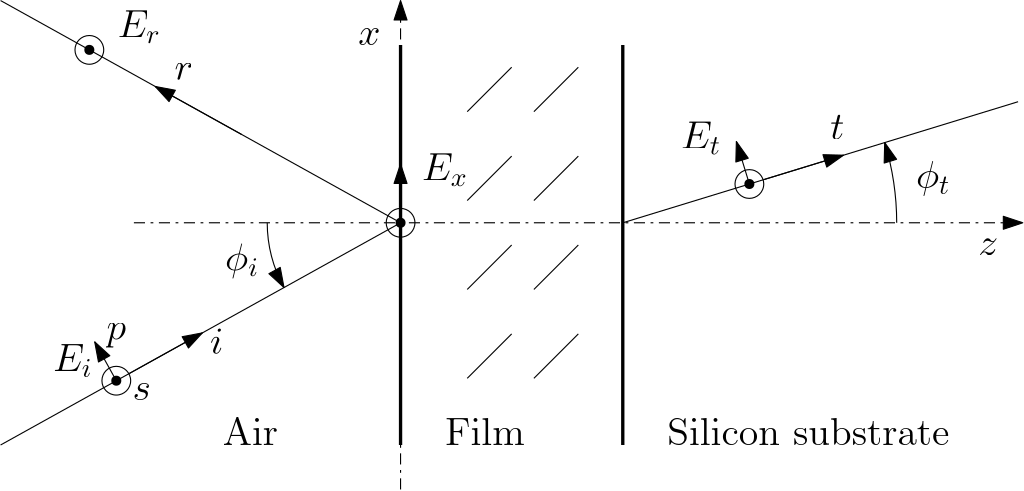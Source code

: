 <?xml version="1.0"?>
<!DOCTYPE ipe SYSTEM "ipe.dtd">
<ipe version="70005" creator="Ipe 7.1.2">
<info created="D:20120629224850" modified="D:20120710151950"/>
<ipestyle name="basic">
<symbol name="arrow/arc(spx)">
<path stroke="sym-stroke" fill="sym-stroke" pen="sym-pen">
0 0 m
-1 0.333 l
-1 -0.333 l
h
</path>
</symbol>
<symbol name="arrow/farc(spx)">
<path stroke="sym-stroke" fill="white" pen="sym-pen">
0 0 m
-1 0.333 l
-1 -0.333 l
h
</path>
</symbol>
<symbol name="mark/circle(sx)" transformations="translations">
<path fill="sym-stroke">
0.6 0 0 0.6 0 0 e
0.4 0 0 0.4 0 0 e
</path>
</symbol>
<symbol name="mark/disk(sx)" transformations="translations">
<path fill="sym-stroke">
0.6 0 0 0.6 0 0 e
</path>
</symbol>
<symbol name="mark/fdisk(sfx)" transformations="translations">
<group>
<path fill="sym-fill">
0.5 0 0 0.5 0 0 e
</path>
<path fill="sym-stroke" fillrule="eofill">
0.6 0 0 0.6 0 0 e
0.4 0 0 0.4 0 0 e
</path>
</group>
</symbol>
<symbol name="mark/box(sx)" transformations="translations">
<path fill="sym-stroke" fillrule="eofill">
-0.6 -0.6 m
0.6 -0.6 l
0.6 0.6 l
-0.6 0.6 l
h
-0.4 -0.4 m
0.4 -0.4 l
0.4 0.4 l
-0.4 0.4 l
h
</path>
</symbol>
<symbol name="mark/square(sx)" transformations="translations">
<path fill="sym-stroke">
-0.6 -0.6 m
0.6 -0.6 l
0.6 0.6 l
-0.6 0.6 l
h
</path>
</symbol>
<symbol name="mark/fsquare(sfx)" transformations="translations">
<group>
<path fill="sym-fill">
-0.5 -0.5 m
0.5 -0.5 l
0.5 0.5 l
-0.5 0.5 l
h
</path>
<path fill="sym-stroke" fillrule="eofill">
-0.6 -0.6 m
0.6 -0.6 l
0.6 0.6 l
-0.6 0.6 l
h
-0.4 -0.4 m
0.4 -0.4 l
0.4 0.4 l
-0.4 0.4 l
h
</path>
</group>
</symbol>
<symbol name="mark/cross(sx)" transformations="translations">
<group>
<path fill="sym-stroke">
-0.43 -0.57 m
0.57 0.43 l
0.43 0.57 l
-0.57 -0.43 l
h
</path>
<path fill="sym-stroke">
-0.43 0.57 m
0.57 -0.43 l
0.43 -0.57 l
-0.57 0.43 l
h
</path>
</group>
</symbol>
<symbol name="arrow/fnormal(spx)">
<path stroke="sym-stroke" fill="white" pen="sym-pen">
0 0 m
-1 0.333 l
-1 -0.333 l
h
</path>
</symbol>
<symbol name="arrow/pointed(spx)">
<path stroke="sym-stroke" fill="sym-stroke" pen="sym-pen">
0 0 m
-1 0.333 l
-0.8 0 l
-1 -0.333 l
h
</path>
</symbol>
<symbol name="arrow/fpointed(spx)">
<path stroke="sym-stroke" fill="white" pen="sym-pen">
0 0 m
-1 0.333 l
-0.8 0 l
-1 -0.333 l
h
</path>
</symbol>
<symbol name="arrow/linear(spx)">
<path stroke="sym-stroke" pen="sym-pen">
-1 0.333 m
0 0 l
-1 -0.333 l
</path>
</symbol>
<symbol name="arrow/fdouble(spx)">
<path stroke="sym-stroke" fill="white" pen="sym-pen">
0 0 m
-1 0.333 l
-1 -0.333 l
h
-1 0 m
-2 0.333 l
-2 -0.333 l
h
</path>
</symbol>
<symbol name="arrow/double(spx)">
<path stroke="sym-stroke" fill="sym-stroke" pen="sym-pen">
0 0 m
-1 0.333 l
-1 -0.333 l
h
-1 0 m
-2 0.333 l
-2 -0.333 l
h
</path>
</symbol>
<pen name="heavier" value="0.8"/>
<pen name="fat" value="1.2"/>
<pen name="ultrafat" value="2"/>
<symbolsize name="large" value="5"/>
<symbolsize name="small" value="2"/>
<symbolsize name="tiny" value="1.1"/>
<arrowsize name="large" value="10"/>
<arrowsize name="small" value="5"/>
<arrowsize name="tiny" value="3"/>
<color name="red" value="1 0 0"/>
<color name="green" value="0 1 0"/>
<color name="blue" value="0 0 1"/>
<color name="yellow" value="1 1 0"/>
<color name="orange" value="1 0.647 0"/>
<color name="gold" value="1 0.843 0"/>
<color name="purple" value="0.627 0.125 0.941"/>
<color name="gray" value="0.745"/>
<color name="brown" value="0.647 0.165 0.165"/>
<color name="navy" value="0 0 0.502"/>
<color name="pink" value="1 0.753 0.796"/>
<color name="seagreen" value="0.18 0.545 0.341"/>
<color name="turquoise" value="0.251 0.878 0.816"/>
<color name="violet" value="0.933 0.51 0.933"/>
<color name="darkblue" value="0 0 0.545"/>
<color name="darkcyan" value="0 0.545 0.545"/>
<color name="darkgray" value="0.663"/>
<color name="darkgreen" value="0 0.392 0"/>
<color name="darkmagenta" value="0.545 0 0.545"/>
<color name="darkorange" value="1 0.549 0"/>
<color name="darkred" value="0.545 0 0"/>
<color name="lightblue" value="0.678 0.847 0.902"/>
<color name="lightcyan" value="0.878 1 1"/>
<color name="lightgray" value="0.827"/>
<color name="lightgreen" value="0.565 0.933 0.565"/>
<color name="lightyellow" value="1 1 0.878"/>
<dashstyle name="dashed" value="[4] 0"/>
<dashstyle name="dotted" value="[1 3] 0"/>
<dashstyle name="dash dotted" value="[4 2 1 2] 0"/>
<dashstyle name="dash dot dotted" value="[4 2 1 2 1 2] 0"/>
<textsize name="large" value="\large"/>
<textsize name="small" value="\small"/>
<textsize name="tiny" value="\tiny"/>
<textsize name="Large" value="\Large"/>
<textsize name="LARGE" value="\LARGE"/>
<textsize name="huge" value="\huge"/>
<textsize name="Huge" value="\Huge"/>
<textsize name="footnote" value="\footnotesize"/>
<textstyle name="center" begin="\begin{center}" end="\end{center}"/>
<textstyle name="itemize" begin="\begin{itemize}" end="\end{itemize}"/>
<textstyle name="item" begin="\begin{itemize}\item{}" end="\end{itemize}"/>
<gridsize name="4 pts" value="4"/>
<gridsize name="8 pts (~3 mm)" value="8"/>
<gridsize name="16 pts (~6 mm)" value="16"/>
<gridsize name="32 pts (~12 mm)" value="32"/>
<gridsize name="10 pts (~3.5 mm)" value="10"/>
<gridsize name="20 pts (~7 mm)" value="20"/>
<gridsize name="14 pts (~5 mm)" value="14"/>
<gridsize name="28 pts (~10 mm)" value="28"/>
<gridsize name="56 pts (~20 mm)" value="56"/>
<anglesize name="90 deg" value="90"/>
<anglesize name="60 deg" value="60"/>
<anglesize name="45 deg" value="45"/>
<anglesize name="30 deg" value="30"/>
<anglesize name="22.5 deg" value="22.5"/>
<tiling name="falling" angle="-60" step="4" width="1"/>
<tiling name="rising" angle="30" step="4" width="1"/>
</ipestyle>
<page>
<layer name="alpha"/>
<view layers="alpha" active="alpha"/>
<path layer="alpha" matrix="0.869565 0 0 1 12.5217 48" stroke="black" dash="dash dotted" arrow="normal/normal">
96 624 m
464 624 l
</path>
<path matrix="1 0 0 1 -64 48" stroke="black" dash="dash dotted">
448 576 m
448 576 l
</path>
<path matrix="1 0 0 1.1 0 -22.4" stroke="black" dash="dash dotted" arrow="normal/normal">
192 544 m
192 704 l
</path>
<path matrix="1 0 0 1.5 0 -272" stroke="black" pen="fat">
192 672 m
192 576 l
</path>
<path matrix="1 0 0 1.5 -64 -272" stroke="black" pen="fat">
336 672 m
336 576 l
</path>
<path matrix="1 0 0 1 0 48" stroke="black">
192 624 m
48 544 l
</path>
<path matrix="1 0 0 1 0 48" stroke="black">
192 624 m
48 704 l
</path>
<path matrix="1 0 0 1 0 48" stroke="black" arrow="normal/normal">
94.4566 569.809 m
120.631 584.351 l
</path>
<path matrix="1 0 0 1 0 48" stroke="black" arrow="normal/normal">
134.819 655.767 m
103.671 673.072 l
</path>
<path matrix="1 0 0 1 0 48" stroke="black">
5.1724 0 0 5.1724 192 624 e
</path>
<text matrix="1 0 0 1 -24 31.385" transformations="translations" pos="200.771 704.615" stroke="black" type="label" width="7.982" height="6.177" depth="0" valign="baseline" size="Large">$x$</text>
<text matrix="1 0 0 1 -52.306 48" transformations="translations" pos="452.306 612.308" stroke="black" type="label" width="7.165" height="6.177" depth="0" valign="baseline" size="Large">$z$</text>
<text matrix="1 0 0 1 9.59207 55.5875" transformations="translations" pos="113.848 569.232" stroke="black" type="label" width="4.792" height="9.405" depth="0" valign="baseline" size="Large">$i$</text>
<text matrix="1 0 0 1 24.4329 32.7294" transformations="translations" pos="86.1563 690.769" stroke="black" type="label" width="6.721" height="6.177" depth="0" valign="baseline" size="Large">$r$</text>
<text matrix="1 0 0 1 -74.8113 15.074" transformations="translations" pos="421.537 686.923" stroke="black" type="label" width="5.073" height="8.824" depth="0" valign="baseline" size="Large">$t$</text>
<path matrix="0.874157 0.485643 -0.485643 0.874157 327.203 33.2824" stroke="black" rarrow="normal/normal">
144 624 m
48 0 0 -48 192 624 150.04 647.311 a
</path>
<text matrix="1 0 0 1 9.59657 12.552" transformations="translations" pos="119.232 642.308" stroke="black" type="label" width="12.244" height="9.962" depth="2.79" valign="baseline" size="Large">$\phi_i$</text>
<path matrix="1 0 0 1 -102.333 -8.8514" stroke="black">
5.1724 0 0 5.1724 192 624 e
</path>
<text matrix="1 0 0 1 -26.7604 61.2064" transformations="translations" pos="93.6272 557.436" stroke="black" type="label" width="14.329" height="9.805" depth="2.15" valign="baseline" size="Large">$E_i$</text>
<path matrix="0.874157 0.485643 -0.485643 0.874157 327.438 88.3231" stroke="black" arrow="normal/normal">
48 576 m
48 592 l
</path>
<path matrix="1 0 0 1 -112.036 110.242" stroke="black">
5.1724 0 0 5.1724 192 624 e
</path>
<text matrix="1 0 0 1 -3.534 181.33" transformations="translations" pos="93.6272 557.436" stroke="black" type="label" width="15.668" height="9.805" depth="2.15" valign="baseline" size="Large">$E_r$</text>
<path matrix="1.32311 0 0 1.32311 -62.0376 -153.622" stroke="black" arrow="normal/normal">
192 624 m
192 640 l
</path>
<text matrix="1 0 0 1 -8.3409 47.3049" transformations="translations" pos="208 640" stroke="black" type="label" width="16.59" height="9.805" depth="2.15" valign="baseline" size="Large">$E_x$</text>
<text matrix="1 0 0 1 17.7244 46.6099" transformations="translations" pos="68.3859 583.338" stroke="black" type="label" width="7.05" height="6.176" depth="2.79" valign="baseline" size="Large">$p$</text>
<text matrix="1 0 0 1 7.29828 66.0719" transformations="translations" pos="88.2379 542.107" stroke="black" type="label" width="6.617" height="6.177" depth="0" valign="baseline" size="Large">$s$</text>
<text matrix="0.421875 0 0 1 267.75 -48" transformations="translations" pos="48 640" stroke="black" type="minipage" width="120.194" height="7.473" depth="2.49" valign="bottom" size="Large">Silicon substrate</text>
<text matrix="1 0 0 1 13.647 -144.984" transformations="translations" pos="114.353 736.984" stroke="black" type="minipage" width="31.602" height="7.393" depth="2.41" valign="bottom" size="Large">Air</text>
<text matrix="1 0 0 1 -32 -176" transformations="translations" pos="240 768" stroke="black" type="minipage" width="48" height="7.473" depth="2.49" valign="bottom" size="Large">Film</text>
<use name="mark/disk(sx)" pos="79.9642 734.242" size="normal" stroke="black"/>
<use name="mark/disk(sx)" pos="89.6672 615.148" size="normal" stroke="black"/>
<use name="mark/disk(sx)" pos="192 672" size="normal" stroke="black"/>
<text matrix="1 0 0 1 199.24 141.312" transformations="translations" pos="93.6272 557.436" stroke="black" type="label" width="14.494" height="9.805" depth="2.15" valign="baseline" size="Large">$E_t$</text>
<path matrix="0.883685 -0.188272 0.188272 0.883685 127.163 200.313" stroke="black">
192 624 m
48 544 l
</path>
<path matrix="0.978049 -0.208377 0.208377 0.978049 111.697 149.944" stroke="black" arrow="normal/normal">
94.4566 569.809 m
120.631 584.351 l
</path>
<text matrix="1 0 0 1 258.316 42.1794" transformations="translations" pos="119.232 642.308" stroke="black" type="label" width="12.409" height="9.962" depth="2.79" valign="baseline" size="Large">$\phi_t$</text>
<path matrix="0.978049 -0.208377 0.208377 0.978049 -0.236532 115.664" stroke="black">
5.1724 0 0 5.1724 192 624 e
</path>
<path matrix="0.956165 0.292828 -0.292828 0.956165 440.349 121.151" stroke="black" arrow="normal/normal">
48 576 m
48 592 l
</path>
<use matrix="1 0 0 1 227.909 70.81" name="mark/disk(sx)" pos="89.6672 615.148" size="normal" stroke="black"/>
<path stroke="black" arrow="normal/normal">
370.613 672 m
98.6132 0 0 98.6132 272 672 366.29 700.877 a
</path>
<path stroke="black" fill="white">
216 712 m
232 728 l
</path>
<path matrix="1 0 0 1 24 0" stroke="black" fill="white">
216 712 m
232 728 l
</path>
<path matrix="1 0 0 1 0 -32" stroke="black" fill="white">
216 712 m
232 728 l
</path>
<path matrix="1 0 0 1 24 -32" stroke="black" fill="white">
216 712 m
232 728 l
</path>
<path matrix="1 0 0 1 0 -64" stroke="black" fill="white">
216 712 m
232 728 l
</path>
<path matrix="1 0 0 1 24 -64" stroke="black" fill="white">
216 712 m
232 728 l
</path>
<path matrix="1 0 0 1 0 -96" stroke="black" fill="white">
216 712 m
232 728 l
</path>
<path matrix="1 0 0 1 24 -96" stroke="black" fill="white">
216 712 m
232 728 l
</path>
</page>
</ipe>
